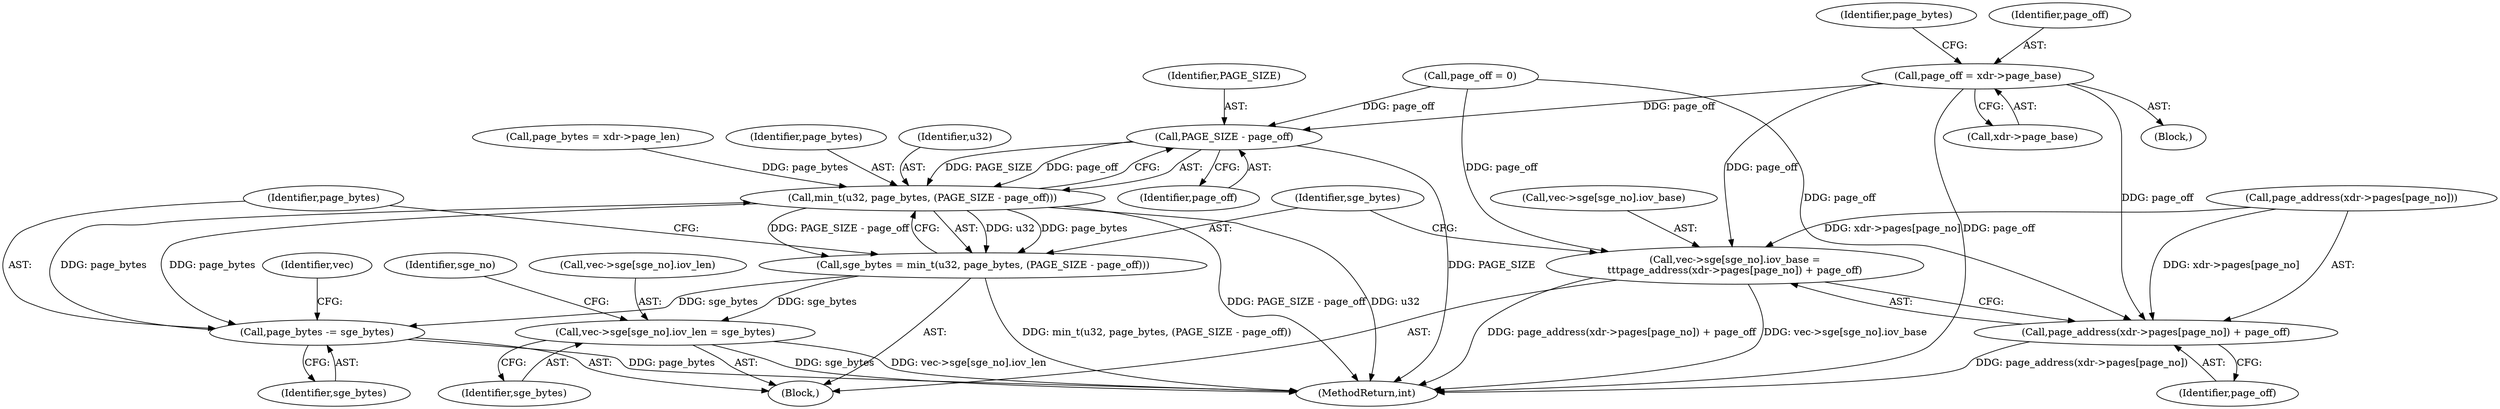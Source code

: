 digraph "1_linux_c70422f760c120480fee4de6c38804c72aa26bc1_38@pointer" {
"1000190" [label="(Call,page_off = xdr->page_base)"];
"1000198" [label="(Call,vec->sge[sge_no].iov_base =\n\t\t\tpage_address(xdr->pages[page_no]) + page_off)"];
"1000206" [label="(Call,page_address(xdr->pages[page_no]) + page_off)"];
"1000219" [label="(Call,PAGE_SIZE - page_off)"];
"1000216" [label="(Call,min_t(u32, page_bytes, (PAGE_SIZE - page_off)))"];
"1000214" [label="(Call,sge_bytes = min_t(u32, page_bytes, (PAGE_SIZE - page_off)))"];
"1000222" [label="(Call,page_bytes -= sge_bytes)"];
"1000225" [label="(Call,vec->sge[sge_no].iov_len = sge_bytes)"];
"1000220" [label="(Identifier,PAGE_SIZE)"];
"1000190" [label="(Call,page_off = xdr->page_base)"];
"1000217" [label="(Identifier,u32)"];
"1000185" [label="(Call,page_bytes = xdr->page_len)"];
"1000110" [label="(Block,)"];
"1000229" [label="(Identifier,vec)"];
"1000196" [label="(Identifier,page_bytes)"];
"1000216" [label="(Call,min_t(u32, page_bytes, (PAGE_SIZE - page_off)))"];
"1000224" [label="(Identifier,sge_bytes)"];
"1000226" [label="(Call,vec->sge[sge_no].iov_len)"];
"1000218" [label="(Identifier,page_bytes)"];
"1000206" [label="(Call,page_address(xdr->pages[page_no]) + page_off)"];
"1000233" [label="(Identifier,sge_bytes)"];
"1000225" [label="(Call,vec->sge[sge_no].iov_len = sge_bytes)"];
"1000192" [label="(Call,xdr->page_base)"];
"1000235" [label="(Identifier,sge_no)"];
"1000213" [label="(Identifier,page_off)"];
"1000219" [label="(Call,PAGE_SIZE - page_off)"];
"1000238" [label="(Call,page_off = 0)"];
"1000222" [label="(Call,page_bytes -= sge_bytes)"];
"1000221" [label="(Identifier,page_off)"];
"1000207" [label="(Call,page_address(xdr->pages[page_no]))"];
"1000215" [label="(Identifier,sge_bytes)"];
"1000199" [label="(Call,vec->sge[sge_no].iov_base)"];
"1000198" [label="(Call,vec->sge[sge_no].iov_base =\n\t\t\tpage_address(xdr->pages[page_no]) + page_off)"];
"1000343" [label="(MethodReturn,int)"];
"1000191" [label="(Identifier,page_off)"];
"1000223" [label="(Identifier,page_bytes)"];
"1000214" [label="(Call,sge_bytes = min_t(u32, page_bytes, (PAGE_SIZE - page_off)))"];
"1000197" [label="(Block,)"];
"1000190" -> "1000110"  [label="AST: "];
"1000190" -> "1000192"  [label="CFG: "];
"1000191" -> "1000190"  [label="AST: "];
"1000192" -> "1000190"  [label="AST: "];
"1000196" -> "1000190"  [label="CFG: "];
"1000190" -> "1000343"  [label="DDG: page_off"];
"1000190" -> "1000198"  [label="DDG: page_off"];
"1000190" -> "1000206"  [label="DDG: page_off"];
"1000190" -> "1000219"  [label="DDG: page_off"];
"1000198" -> "1000197"  [label="AST: "];
"1000198" -> "1000206"  [label="CFG: "];
"1000199" -> "1000198"  [label="AST: "];
"1000206" -> "1000198"  [label="AST: "];
"1000215" -> "1000198"  [label="CFG: "];
"1000198" -> "1000343"  [label="DDG: page_address(xdr->pages[page_no]) + page_off"];
"1000198" -> "1000343"  [label="DDG: vec->sge[sge_no].iov_base"];
"1000207" -> "1000198"  [label="DDG: xdr->pages[page_no]"];
"1000238" -> "1000198"  [label="DDG: page_off"];
"1000206" -> "1000213"  [label="CFG: "];
"1000207" -> "1000206"  [label="AST: "];
"1000213" -> "1000206"  [label="AST: "];
"1000206" -> "1000343"  [label="DDG: page_address(xdr->pages[page_no])"];
"1000207" -> "1000206"  [label="DDG: xdr->pages[page_no]"];
"1000238" -> "1000206"  [label="DDG: page_off"];
"1000219" -> "1000216"  [label="AST: "];
"1000219" -> "1000221"  [label="CFG: "];
"1000220" -> "1000219"  [label="AST: "];
"1000221" -> "1000219"  [label="AST: "];
"1000216" -> "1000219"  [label="CFG: "];
"1000219" -> "1000343"  [label="DDG: PAGE_SIZE"];
"1000219" -> "1000216"  [label="DDG: PAGE_SIZE"];
"1000219" -> "1000216"  [label="DDG: page_off"];
"1000238" -> "1000219"  [label="DDG: page_off"];
"1000216" -> "1000214"  [label="AST: "];
"1000217" -> "1000216"  [label="AST: "];
"1000218" -> "1000216"  [label="AST: "];
"1000214" -> "1000216"  [label="CFG: "];
"1000216" -> "1000343"  [label="DDG: PAGE_SIZE - page_off"];
"1000216" -> "1000343"  [label="DDG: u32"];
"1000216" -> "1000214"  [label="DDG: u32"];
"1000216" -> "1000214"  [label="DDG: page_bytes"];
"1000216" -> "1000214"  [label="DDG: PAGE_SIZE - page_off"];
"1000185" -> "1000216"  [label="DDG: page_bytes"];
"1000222" -> "1000216"  [label="DDG: page_bytes"];
"1000216" -> "1000222"  [label="DDG: page_bytes"];
"1000214" -> "1000197"  [label="AST: "];
"1000215" -> "1000214"  [label="AST: "];
"1000223" -> "1000214"  [label="CFG: "];
"1000214" -> "1000343"  [label="DDG: min_t(u32, page_bytes, (PAGE_SIZE - page_off))"];
"1000214" -> "1000222"  [label="DDG: sge_bytes"];
"1000214" -> "1000225"  [label="DDG: sge_bytes"];
"1000222" -> "1000197"  [label="AST: "];
"1000222" -> "1000224"  [label="CFG: "];
"1000223" -> "1000222"  [label="AST: "];
"1000224" -> "1000222"  [label="AST: "];
"1000229" -> "1000222"  [label="CFG: "];
"1000222" -> "1000343"  [label="DDG: page_bytes"];
"1000225" -> "1000197"  [label="AST: "];
"1000225" -> "1000233"  [label="CFG: "];
"1000226" -> "1000225"  [label="AST: "];
"1000233" -> "1000225"  [label="AST: "];
"1000235" -> "1000225"  [label="CFG: "];
"1000225" -> "1000343"  [label="DDG: sge_bytes"];
"1000225" -> "1000343"  [label="DDG: vec->sge[sge_no].iov_len"];
}
